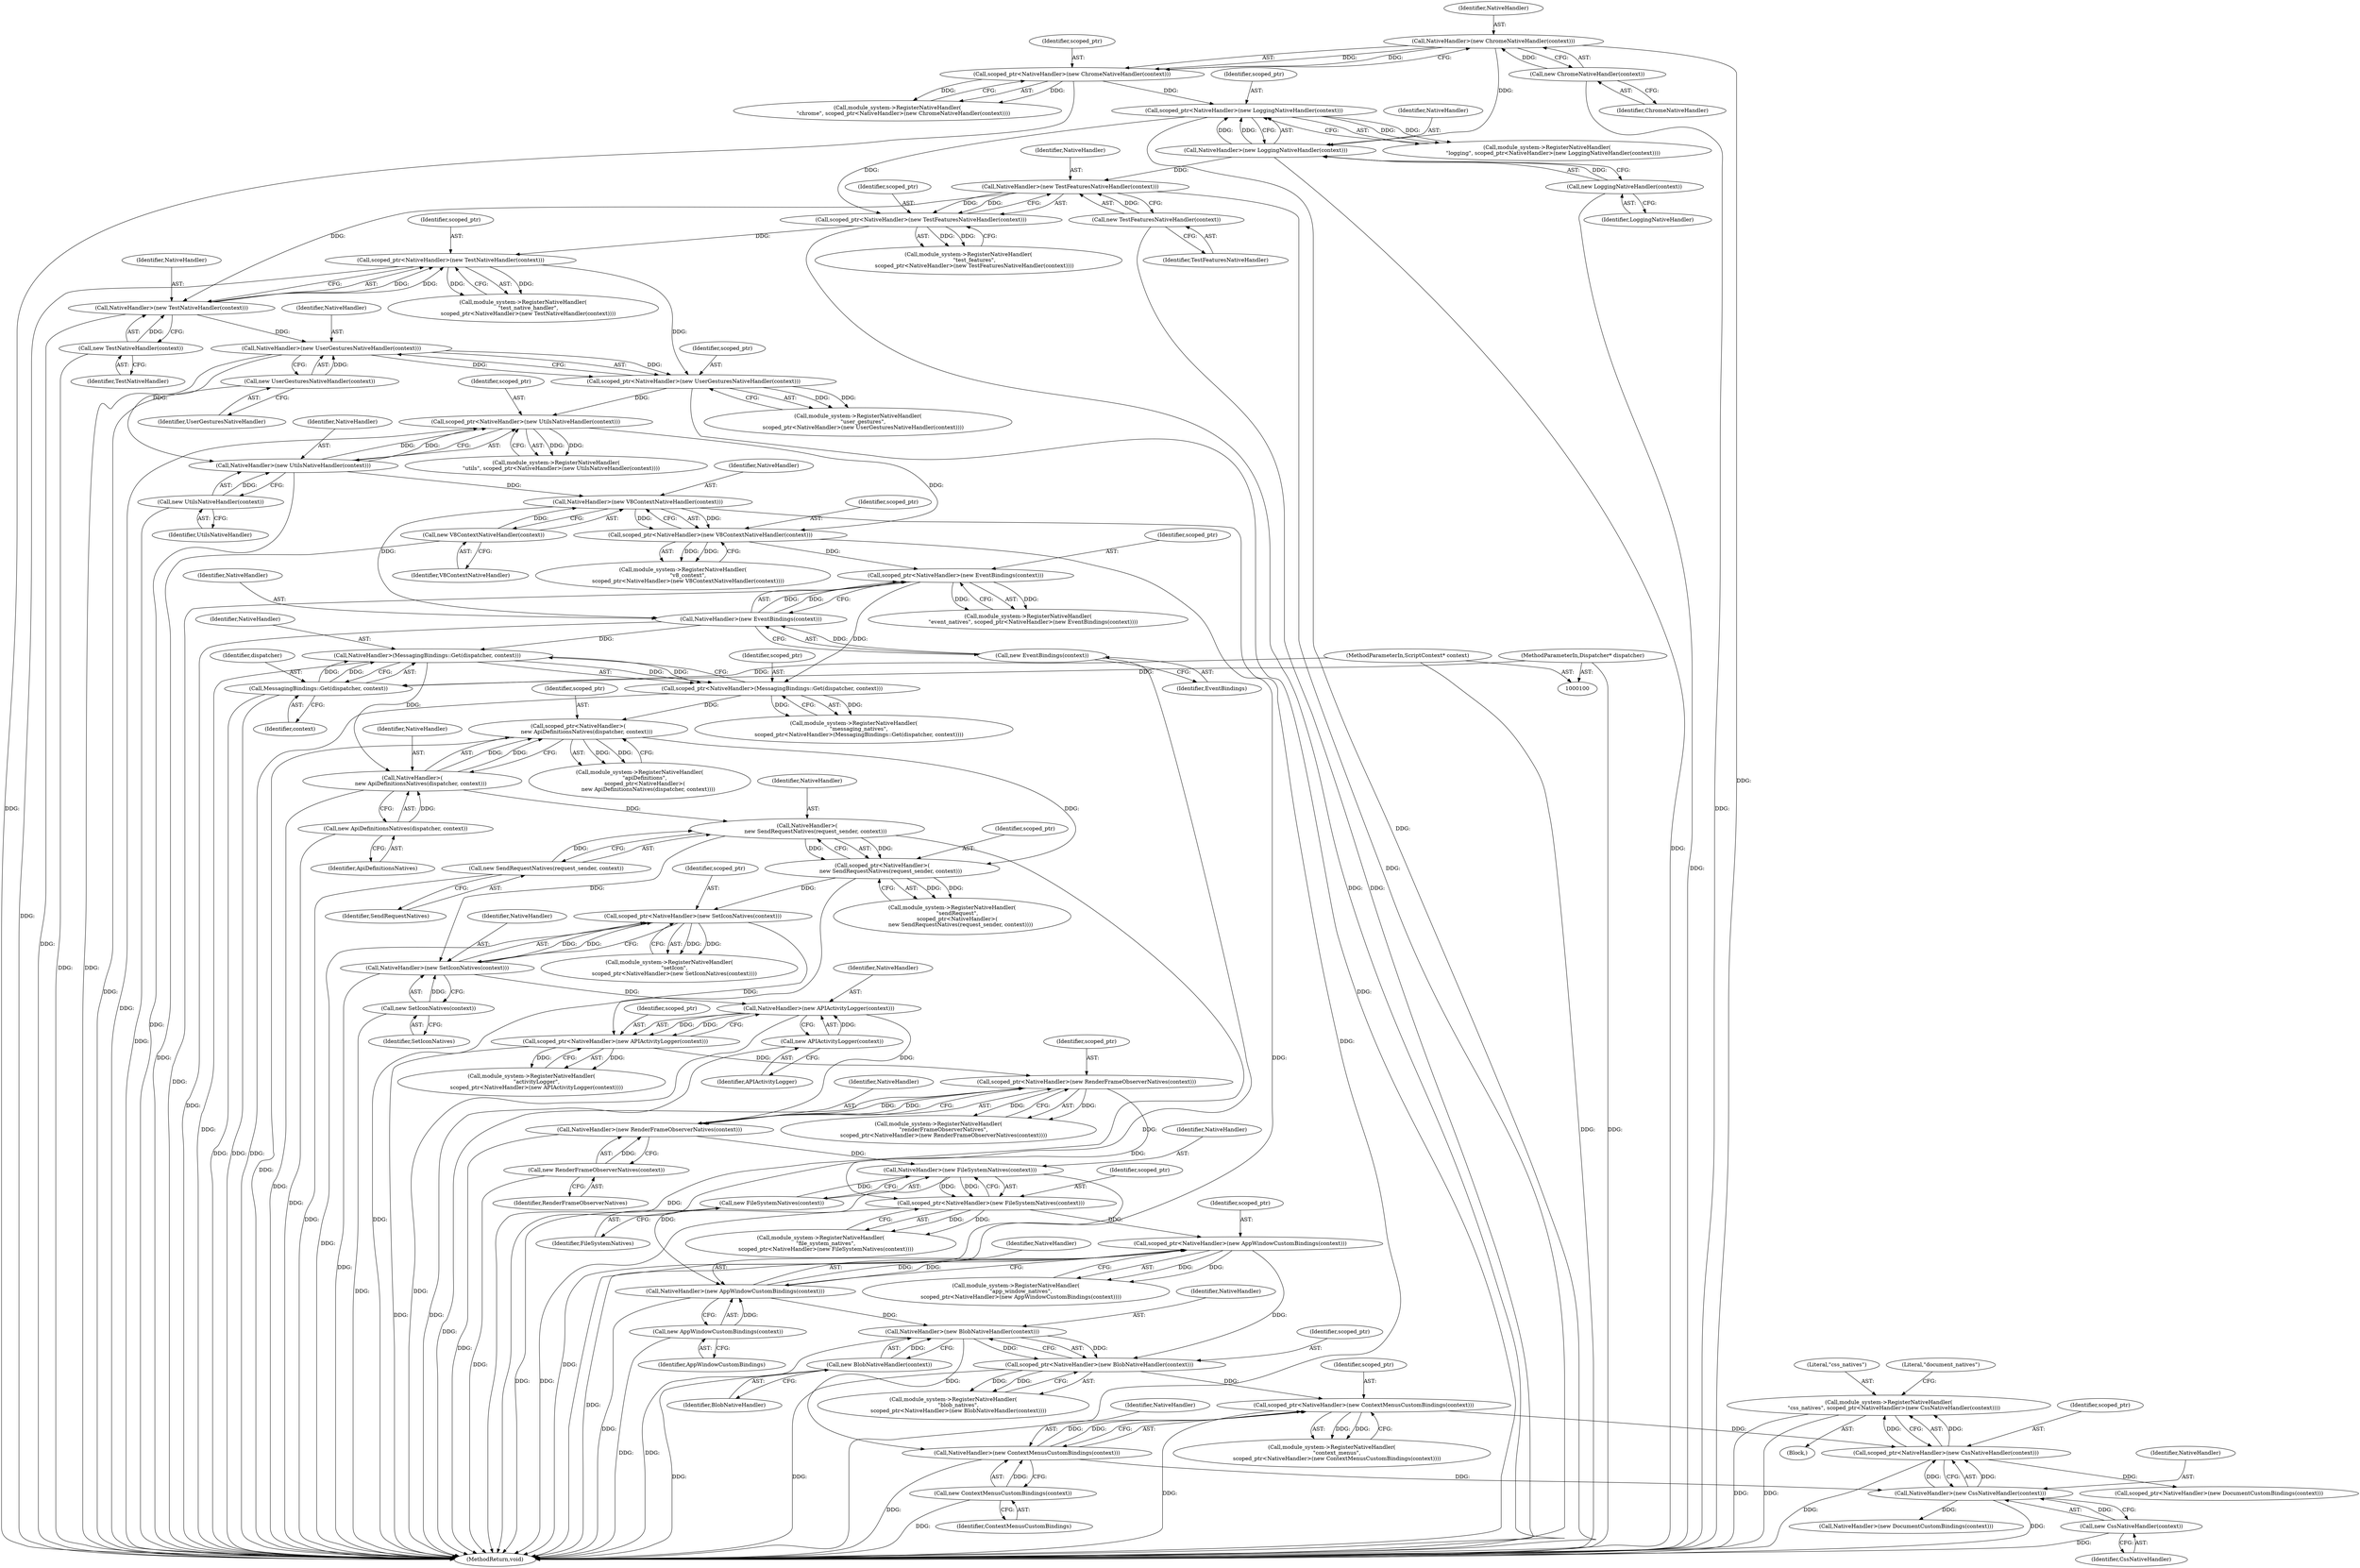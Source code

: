 digraph "0_Chrome_c0569cc04741cccf6548c2169fcc1609d958523f_3@API" {
"1000255" [label="(Call,module_system->RegisterNativeHandler(\n      \"css_natives\", scoped_ptr<NativeHandler>(new CssNativeHandler(context))))"];
"1000257" [label="(Call,scoped_ptr<NativeHandler>(new CssNativeHandler(context)))"];
"1000249" [label="(Call,scoped_ptr<NativeHandler>(new ContextMenusCustomBindings(context)))"];
"1000241" [label="(Call,scoped_ptr<NativeHandler>(new BlobNativeHandler(context)))"];
"1000233" [label="(Call,scoped_ptr<NativeHandler>(new AppWindowCustomBindings(context)))"];
"1000225" [label="(Call,scoped_ptr<NativeHandler>(new FileSystemNatives(context)))"];
"1000217" [label="(Call,scoped_ptr<NativeHandler>(new RenderFrameObserverNatives(context)))"];
"1000209" [label="(Call,scoped_ptr<NativeHandler>(new APIActivityLogger(context)))"];
"1000201" [label="(Call,scoped_ptr<NativeHandler>(new SetIconNatives(context)))"];
"1000193" [label="(Call,scoped_ptr<NativeHandler>(\n          new SendRequestNatives(request_sender, context)))"];
"1000185" [label="(Call,scoped_ptr<NativeHandler>(\n          new ApiDefinitionsNatives(dispatcher, context)))"];
"1000176" [label="(Call,scoped_ptr<NativeHandler>(MessagingBindings::Get(dispatcher, context)))"];
"1000168" [label="(Call,scoped_ptr<NativeHandler>(new EventBindings(context)))"];
"1000160" [label="(Call,scoped_ptr<NativeHandler>(new V8ContextNativeHandler(context)))"];
"1000152" [label="(Call,scoped_ptr<NativeHandler>(new UtilsNativeHandler(context)))"];
"1000144" [label="(Call,scoped_ptr<NativeHandler>(new UserGesturesNativeHandler(context)))"];
"1000136" [label="(Call,scoped_ptr<NativeHandler>(new TestNativeHandler(context)))"];
"1000128" [label="(Call,scoped_ptr<NativeHandler>(new TestFeaturesNativeHandler(context)))"];
"1000117" [label="(Call,scoped_ptr<NativeHandler>(new LoggingNativeHandler(context)))"];
"1000109" [label="(Call,scoped_ptr<NativeHandler>(new ChromeNativeHandler(context)))"];
"1000111" [label="(Call,NativeHandler>(new ChromeNativeHandler(context)))"];
"1000113" [label="(Call,new ChromeNativeHandler(context))"];
"1000119" [label="(Call,NativeHandler>(new LoggingNativeHandler(context)))"];
"1000121" [label="(Call,new LoggingNativeHandler(context))"];
"1000130" [label="(Call,NativeHandler>(new TestFeaturesNativeHandler(context)))"];
"1000132" [label="(Call,new TestFeaturesNativeHandler(context))"];
"1000138" [label="(Call,NativeHandler>(new TestNativeHandler(context)))"];
"1000140" [label="(Call,new TestNativeHandler(context))"];
"1000146" [label="(Call,NativeHandler>(new UserGesturesNativeHandler(context)))"];
"1000148" [label="(Call,new UserGesturesNativeHandler(context))"];
"1000154" [label="(Call,NativeHandler>(new UtilsNativeHandler(context)))"];
"1000156" [label="(Call,new UtilsNativeHandler(context))"];
"1000162" [label="(Call,NativeHandler>(new V8ContextNativeHandler(context)))"];
"1000164" [label="(Call,new V8ContextNativeHandler(context))"];
"1000170" [label="(Call,NativeHandler>(new EventBindings(context)))"];
"1000172" [label="(Call,new EventBindings(context))"];
"1000178" [label="(Call,NativeHandler>(MessagingBindings::Get(dispatcher, context)))"];
"1000180" [label="(Call,MessagingBindings::Get(dispatcher, context))"];
"1000103" [label="(MethodParameterIn,Dispatcher* dispatcher)"];
"1000102" [label="(MethodParameterIn,ScriptContext* context)"];
"1000187" [label="(Call,NativeHandler>(\n          new ApiDefinitionsNatives(dispatcher, context)))"];
"1000189" [label="(Call,new ApiDefinitionsNatives(dispatcher, context))"];
"1000195" [label="(Call,NativeHandler>(\n          new SendRequestNatives(request_sender, context)))"];
"1000197" [label="(Call,new SendRequestNatives(request_sender, context))"];
"1000203" [label="(Call,NativeHandler>(new SetIconNatives(context)))"];
"1000205" [label="(Call,new SetIconNatives(context))"];
"1000211" [label="(Call,NativeHandler>(new APIActivityLogger(context)))"];
"1000213" [label="(Call,new APIActivityLogger(context))"];
"1000219" [label="(Call,NativeHandler>(new RenderFrameObserverNatives(context)))"];
"1000221" [label="(Call,new RenderFrameObserverNatives(context))"];
"1000227" [label="(Call,NativeHandler>(new FileSystemNatives(context)))"];
"1000229" [label="(Call,new FileSystemNatives(context))"];
"1000235" [label="(Call,NativeHandler>(new AppWindowCustomBindings(context)))"];
"1000237" [label="(Call,new AppWindowCustomBindings(context))"];
"1000243" [label="(Call,NativeHandler>(new BlobNativeHandler(context)))"];
"1000245" [label="(Call,new BlobNativeHandler(context))"];
"1000251" [label="(Call,NativeHandler>(new ContextMenusCustomBindings(context)))"];
"1000253" [label="(Call,new ContextMenusCustomBindings(context))"];
"1000259" [label="(Call,NativeHandler>(new CssNativeHandler(context)))"];
"1000261" [label="(Call,new CssNativeHandler(context))"];
"1000177" [label="(Identifier,scoped_ptr)"];
"1000241" [label="(Call,scoped_ptr<NativeHandler>(new BlobNativeHandler(context)))"];
"1000243" [label="(Call,NativeHandler>(new BlobNativeHandler(context)))"];
"1000112" [label="(Identifier,NativeHandler)"];
"1000231" [label="(Call,module_system->RegisterNativeHandler(\n      \"app_window_natives\",\n      scoped_ptr<NativeHandler>(new AppWindowCustomBindings(context))))"];
"1000254" [label="(Identifier,ContextMenusCustomBindings)"];
"1000229" [label="(Call,new FileSystemNatives(context))"];
"1000114" [label="(Identifier,ChromeNativeHandler)"];
"1000170" [label="(Call,NativeHandler>(new EventBindings(context)))"];
"1000222" [label="(Identifier,RenderFrameObserverNatives)"];
"1000152" [label="(Call,scoped_ptr<NativeHandler>(new UtilsNativeHandler(context)))"];
"1000256" [label="(Literal,\"css_natives\")"];
"1000118" [label="(Identifier,scoped_ptr)"];
"1000147" [label="(Identifier,NativeHandler)"];
"1000163" [label="(Identifier,NativeHandler)"];
"1000207" [label="(Call,module_system->RegisterNativeHandler(\n      \"activityLogger\",\n      scoped_ptr<NativeHandler>(new APIActivityLogger(context))))"];
"1000249" [label="(Call,scoped_ptr<NativeHandler>(new ContextMenusCustomBindings(context)))"];
"1000262" [label="(Identifier,CssNativeHandler)"];
"1000225" [label="(Call,scoped_ptr<NativeHandler>(new FileSystemNatives(context)))"];
"1000133" [label="(Identifier,TestFeaturesNativeHandler)"];
"1000210" [label="(Identifier,scoped_ptr)"];
"1000171" [label="(Identifier,NativeHandler)"];
"1000178" [label="(Call,NativeHandler>(MessagingBindings::Get(dispatcher, context)))"];
"1000199" [label="(Call,module_system->RegisterNativeHandler(\n      \"setIcon\",\n      scoped_ptr<NativeHandler>(new SetIconNatives(context))))"];
"1000246" [label="(Identifier,BlobNativeHandler)"];
"1000137" [label="(Identifier,scoped_ptr)"];
"1000129" [label="(Identifier,scoped_ptr)"];
"1000149" [label="(Identifier,UserGesturesNativeHandler)"];
"1000212" [label="(Identifier,NativeHandler)"];
"1000188" [label="(Identifier,NativeHandler)"];
"1000161" [label="(Identifier,scoped_ptr)"];
"1000134" [label="(Call,module_system->RegisterNativeHandler(\n      \"test_native_handler\",\n      scoped_ptr<NativeHandler>(new TestNativeHandler(context))))"];
"1000157" [label="(Identifier,UtilsNativeHandler)"];
"1000228" [label="(Identifier,NativeHandler)"];
"1000132" [label="(Call,new TestFeaturesNativeHandler(context))"];
"1000259" [label="(Call,NativeHandler>(new CssNativeHandler(context)))"];
"1000234" [label="(Identifier,scoped_ptr)"];
"1000120" [label="(Identifier,NativeHandler)"];
"1000257" [label="(Call,scoped_ptr<NativeHandler>(new CssNativeHandler(context)))"];
"1000146" [label="(Call,NativeHandler>(new UserGesturesNativeHandler(context)))"];
"1000219" [label="(Call,NativeHandler>(new RenderFrameObserverNatives(context)))"];
"1000242" [label="(Identifier,scoped_ptr)"];
"1000176" [label="(Call,scoped_ptr<NativeHandler>(MessagingBindings::Get(dispatcher, context)))"];
"1000230" [label="(Identifier,FileSystemNatives)"];
"1000195" [label="(Call,NativeHandler>(\n          new SendRequestNatives(request_sender, context)))"];
"1000245" [label="(Call,new BlobNativeHandler(context))"];
"1000179" [label="(Identifier,NativeHandler)"];
"1000227" [label="(Call,NativeHandler>(new FileSystemNatives(context)))"];
"1000180" [label="(Call,MessagingBindings::Get(dispatcher, context))"];
"1000144" [label="(Call,scoped_ptr<NativeHandler>(new UserGesturesNativeHandler(context)))"];
"1000303" [label="(MethodReturn,void)"];
"1000173" [label="(Identifier,EventBindings)"];
"1000128" [label="(Call,scoped_ptr<NativeHandler>(new TestFeaturesNativeHandler(context)))"];
"1000107" [label="(Call,module_system->RegisterNativeHandler(\n       \"chrome\", scoped_ptr<NativeHandler>(new ChromeNativeHandler(context))))"];
"1000205" [label="(Call,new SetIconNatives(context))"];
"1000203" [label="(Call,NativeHandler>(new SetIconNatives(context)))"];
"1000226" [label="(Identifier,scoped_ptr)"];
"1000244" [label="(Identifier,NativeHandler)"];
"1000131" [label="(Identifier,NativeHandler)"];
"1000264" [label="(Literal,\"document_natives\")"];
"1000190" [label="(Identifier,ApiDefinitionsNatives)"];
"1000261" [label="(Call,new CssNativeHandler(context))"];
"1000138" [label="(Call,NativeHandler>(new TestNativeHandler(context)))"];
"1000162" [label="(Call,NativeHandler>(new V8ContextNativeHandler(context)))"];
"1000202" [label="(Identifier,scoped_ptr)"];
"1000130" [label="(Call,NativeHandler>(new TestFeaturesNativeHandler(context)))"];
"1000102" [label="(MethodParameterIn,ScriptContext* context)"];
"1000247" [label="(Call,module_system->RegisterNativeHandler(\n      \"context_menus\",\n      scoped_ptr<NativeHandler>(new ContextMenusCustomBindings(context))))"];
"1000238" [label="(Identifier,AppWindowCustomBindings)"];
"1000141" [label="(Identifier,TestNativeHandler)"];
"1000250" [label="(Identifier,scoped_ptr)"];
"1000117" [label="(Call,scoped_ptr<NativeHandler>(new LoggingNativeHandler(context)))"];
"1000172" [label="(Call,new EventBindings(context))"];
"1000191" [label="(Call,module_system->RegisterNativeHandler(\n      \"sendRequest\",\n      scoped_ptr<NativeHandler>(\n          new SendRequestNatives(request_sender, context))))"];
"1000106" [label="(Block,)"];
"1000140" [label="(Call,new TestNativeHandler(context))"];
"1000260" [label="(Identifier,NativeHandler)"];
"1000122" [label="(Identifier,LoggingNativeHandler)"];
"1000139" [label="(Identifier,NativeHandler)"];
"1000183" [label="(Call,module_system->RegisterNativeHandler(\n      \"apiDefinitions\",\n      scoped_ptr<NativeHandler>(\n          new ApiDefinitionsNatives(dispatcher, context))))"];
"1000251" [label="(Call,NativeHandler>(new ContextMenusCustomBindings(context)))"];
"1000174" [label="(Call,module_system->RegisterNativeHandler(\n      \"messaging_natives\",\n      scoped_ptr<NativeHandler>(MessagingBindings::Get(dispatcher, context))))"];
"1000126" [label="(Call,module_system->RegisterNativeHandler(\n       \"test_features\",\n       scoped_ptr<NativeHandler>(new TestFeaturesNativeHandler(context))))"];
"1000148" [label="(Call,new UserGesturesNativeHandler(context))"];
"1000233" [label="(Call,scoped_ptr<NativeHandler>(new AppWindowCustomBindings(context)))"];
"1000213" [label="(Call,new APIActivityLogger(context))"];
"1000158" [label="(Call,module_system->RegisterNativeHandler(\n      \"v8_context\",\n      scoped_ptr<NativeHandler>(new V8ContextNativeHandler(context))))"];
"1000198" [label="(Identifier,SendRequestNatives)"];
"1000154" [label="(Call,NativeHandler>(new UtilsNativeHandler(context)))"];
"1000186" [label="(Identifier,scoped_ptr)"];
"1000103" [label="(MethodParameterIn,Dispatcher* dispatcher)"];
"1000109" [label="(Call,scoped_ptr<NativeHandler>(new ChromeNativeHandler(context)))"];
"1000193" [label="(Call,scoped_ptr<NativeHandler>(\n          new SendRequestNatives(request_sender, context)))"];
"1000110" [label="(Identifier,scoped_ptr)"];
"1000215" [label="(Call,module_system->RegisterNativeHandler(\n      \"renderFrameObserverNatives\",\n      scoped_ptr<NativeHandler>(new RenderFrameObserverNatives(context))))"];
"1000267" [label="(Call,NativeHandler>(new DocumentCustomBindings(context)))"];
"1000153" [label="(Identifier,scoped_ptr)"];
"1000217" [label="(Call,scoped_ptr<NativeHandler>(new RenderFrameObserverNatives(context)))"];
"1000121" [label="(Call,new LoggingNativeHandler(context))"];
"1000185" [label="(Call,scoped_ptr<NativeHandler>(\n          new ApiDefinitionsNatives(dispatcher, context)))"];
"1000265" [label="(Call,scoped_ptr<NativeHandler>(new DocumentCustomBindings(context)))"];
"1000155" [label="(Identifier,NativeHandler)"];
"1000204" [label="(Identifier,NativeHandler)"];
"1000220" [label="(Identifier,NativeHandler)"];
"1000201" [label="(Call,scoped_ptr<NativeHandler>(new SetIconNatives(context)))"];
"1000239" [label="(Call,module_system->RegisterNativeHandler(\n      \"blob_natives\",\n      scoped_ptr<NativeHandler>(new BlobNativeHandler(context))))"];
"1000189" [label="(Call,new ApiDefinitionsNatives(dispatcher, context))"];
"1000168" [label="(Call,scoped_ptr<NativeHandler>(new EventBindings(context)))"];
"1000182" [label="(Identifier,context)"];
"1000258" [label="(Identifier,scoped_ptr)"];
"1000165" [label="(Identifier,V8ContextNativeHandler)"];
"1000197" [label="(Call,new SendRequestNatives(request_sender, context))"];
"1000164" [label="(Call,new V8ContextNativeHandler(context))"];
"1000223" [label="(Call,module_system->RegisterNativeHandler(\n      \"file_system_natives\",\n      scoped_ptr<NativeHandler>(new FileSystemNatives(context))))"];
"1000237" [label="(Call,new AppWindowCustomBindings(context))"];
"1000169" [label="(Identifier,scoped_ptr)"];
"1000113" [label="(Call,new ChromeNativeHandler(context))"];
"1000235" [label="(Call,NativeHandler>(new AppWindowCustomBindings(context)))"];
"1000194" [label="(Identifier,scoped_ptr)"];
"1000218" [label="(Identifier,scoped_ptr)"];
"1000166" [label="(Call,module_system->RegisterNativeHandler(\n      \"event_natives\", scoped_ptr<NativeHandler>(new EventBindings(context))))"];
"1000214" [label="(Identifier,APIActivityLogger)"];
"1000111" [label="(Call,NativeHandler>(new ChromeNativeHandler(context)))"];
"1000206" [label="(Identifier,SetIconNatives)"];
"1000160" [label="(Call,scoped_ptr<NativeHandler>(new V8ContextNativeHandler(context)))"];
"1000187" [label="(Call,NativeHandler>(\n          new ApiDefinitionsNatives(dispatcher, context)))"];
"1000252" [label="(Identifier,NativeHandler)"];
"1000221" [label="(Call,new RenderFrameObserverNatives(context))"];
"1000209" [label="(Call,scoped_ptr<NativeHandler>(new APIActivityLogger(context)))"];
"1000181" [label="(Identifier,dispatcher)"];
"1000150" [label="(Call,module_system->RegisterNativeHandler(\n      \"utils\", scoped_ptr<NativeHandler>(new UtilsNativeHandler(context))))"];
"1000136" [label="(Call,scoped_ptr<NativeHandler>(new TestNativeHandler(context)))"];
"1000253" [label="(Call,new ContextMenusCustomBindings(context))"];
"1000236" [label="(Identifier,NativeHandler)"];
"1000115" [label="(Call,module_system->RegisterNativeHandler(\n       \"logging\", scoped_ptr<NativeHandler>(new LoggingNativeHandler(context))))"];
"1000142" [label="(Call,module_system->RegisterNativeHandler(\n      \"user_gestures\",\n      scoped_ptr<NativeHandler>(new UserGesturesNativeHandler(context))))"];
"1000156" [label="(Call,new UtilsNativeHandler(context))"];
"1000196" [label="(Identifier,NativeHandler)"];
"1000255" [label="(Call,module_system->RegisterNativeHandler(\n      \"css_natives\", scoped_ptr<NativeHandler>(new CssNativeHandler(context))))"];
"1000119" [label="(Call,NativeHandler>(new LoggingNativeHandler(context)))"];
"1000211" [label="(Call,NativeHandler>(new APIActivityLogger(context)))"];
"1000145" [label="(Identifier,scoped_ptr)"];
"1000255" -> "1000106"  [label="AST: "];
"1000255" -> "1000257"  [label="CFG: "];
"1000256" -> "1000255"  [label="AST: "];
"1000257" -> "1000255"  [label="AST: "];
"1000264" -> "1000255"  [label="CFG: "];
"1000255" -> "1000303"  [label="DDG: "];
"1000255" -> "1000303"  [label="DDG: "];
"1000257" -> "1000255"  [label="DDG: "];
"1000257" -> "1000255"  [label="DDG: "];
"1000257" -> "1000259"  [label="CFG: "];
"1000258" -> "1000257"  [label="AST: "];
"1000259" -> "1000257"  [label="AST: "];
"1000257" -> "1000303"  [label="DDG: "];
"1000249" -> "1000257"  [label="DDG: "];
"1000259" -> "1000257"  [label="DDG: "];
"1000259" -> "1000257"  [label="DDG: "];
"1000257" -> "1000265"  [label="DDG: "];
"1000249" -> "1000247"  [label="AST: "];
"1000249" -> "1000251"  [label="CFG: "];
"1000250" -> "1000249"  [label="AST: "];
"1000251" -> "1000249"  [label="AST: "];
"1000247" -> "1000249"  [label="CFG: "];
"1000249" -> "1000303"  [label="DDG: "];
"1000249" -> "1000247"  [label="DDG: "];
"1000249" -> "1000247"  [label="DDG: "];
"1000241" -> "1000249"  [label="DDG: "];
"1000251" -> "1000249"  [label="DDG: "];
"1000251" -> "1000249"  [label="DDG: "];
"1000241" -> "1000239"  [label="AST: "];
"1000241" -> "1000243"  [label="CFG: "];
"1000242" -> "1000241"  [label="AST: "];
"1000243" -> "1000241"  [label="AST: "];
"1000239" -> "1000241"  [label="CFG: "];
"1000241" -> "1000303"  [label="DDG: "];
"1000241" -> "1000239"  [label="DDG: "];
"1000241" -> "1000239"  [label="DDG: "];
"1000233" -> "1000241"  [label="DDG: "];
"1000243" -> "1000241"  [label="DDG: "];
"1000243" -> "1000241"  [label="DDG: "];
"1000233" -> "1000231"  [label="AST: "];
"1000233" -> "1000235"  [label="CFG: "];
"1000234" -> "1000233"  [label="AST: "];
"1000235" -> "1000233"  [label="AST: "];
"1000231" -> "1000233"  [label="CFG: "];
"1000233" -> "1000303"  [label="DDG: "];
"1000233" -> "1000231"  [label="DDG: "];
"1000233" -> "1000231"  [label="DDG: "];
"1000225" -> "1000233"  [label="DDG: "];
"1000235" -> "1000233"  [label="DDG: "];
"1000235" -> "1000233"  [label="DDG: "];
"1000225" -> "1000223"  [label="AST: "];
"1000225" -> "1000227"  [label="CFG: "];
"1000226" -> "1000225"  [label="AST: "];
"1000227" -> "1000225"  [label="AST: "];
"1000223" -> "1000225"  [label="CFG: "];
"1000225" -> "1000303"  [label="DDG: "];
"1000225" -> "1000223"  [label="DDG: "];
"1000225" -> "1000223"  [label="DDG: "];
"1000217" -> "1000225"  [label="DDG: "];
"1000227" -> "1000225"  [label="DDG: "];
"1000227" -> "1000225"  [label="DDG: "];
"1000217" -> "1000215"  [label="AST: "];
"1000217" -> "1000219"  [label="CFG: "];
"1000218" -> "1000217"  [label="AST: "];
"1000219" -> "1000217"  [label="AST: "];
"1000215" -> "1000217"  [label="CFG: "];
"1000217" -> "1000303"  [label="DDG: "];
"1000217" -> "1000215"  [label="DDG: "];
"1000217" -> "1000215"  [label="DDG: "];
"1000209" -> "1000217"  [label="DDG: "];
"1000219" -> "1000217"  [label="DDG: "];
"1000219" -> "1000217"  [label="DDG: "];
"1000209" -> "1000207"  [label="AST: "];
"1000209" -> "1000211"  [label="CFG: "];
"1000210" -> "1000209"  [label="AST: "];
"1000211" -> "1000209"  [label="AST: "];
"1000207" -> "1000209"  [label="CFG: "];
"1000209" -> "1000303"  [label="DDG: "];
"1000209" -> "1000207"  [label="DDG: "];
"1000209" -> "1000207"  [label="DDG: "];
"1000201" -> "1000209"  [label="DDG: "];
"1000211" -> "1000209"  [label="DDG: "];
"1000211" -> "1000209"  [label="DDG: "];
"1000201" -> "1000199"  [label="AST: "];
"1000201" -> "1000203"  [label="CFG: "];
"1000202" -> "1000201"  [label="AST: "];
"1000203" -> "1000201"  [label="AST: "];
"1000199" -> "1000201"  [label="CFG: "];
"1000201" -> "1000303"  [label="DDG: "];
"1000201" -> "1000199"  [label="DDG: "];
"1000201" -> "1000199"  [label="DDG: "];
"1000193" -> "1000201"  [label="DDG: "];
"1000203" -> "1000201"  [label="DDG: "];
"1000203" -> "1000201"  [label="DDG: "];
"1000193" -> "1000191"  [label="AST: "];
"1000193" -> "1000195"  [label="CFG: "];
"1000194" -> "1000193"  [label="AST: "];
"1000195" -> "1000193"  [label="AST: "];
"1000191" -> "1000193"  [label="CFG: "];
"1000193" -> "1000303"  [label="DDG: "];
"1000193" -> "1000191"  [label="DDG: "];
"1000193" -> "1000191"  [label="DDG: "];
"1000185" -> "1000193"  [label="DDG: "];
"1000195" -> "1000193"  [label="DDG: "];
"1000195" -> "1000193"  [label="DDG: "];
"1000185" -> "1000183"  [label="AST: "];
"1000185" -> "1000187"  [label="CFG: "];
"1000186" -> "1000185"  [label="AST: "];
"1000187" -> "1000185"  [label="AST: "];
"1000183" -> "1000185"  [label="CFG: "];
"1000185" -> "1000303"  [label="DDG: "];
"1000185" -> "1000183"  [label="DDG: "];
"1000185" -> "1000183"  [label="DDG: "];
"1000176" -> "1000185"  [label="DDG: "];
"1000187" -> "1000185"  [label="DDG: "];
"1000187" -> "1000185"  [label="DDG: "];
"1000176" -> "1000174"  [label="AST: "];
"1000176" -> "1000178"  [label="CFG: "];
"1000177" -> "1000176"  [label="AST: "];
"1000178" -> "1000176"  [label="AST: "];
"1000174" -> "1000176"  [label="CFG: "];
"1000176" -> "1000303"  [label="DDG: "];
"1000176" -> "1000174"  [label="DDG: "];
"1000176" -> "1000174"  [label="DDG: "];
"1000168" -> "1000176"  [label="DDG: "];
"1000178" -> "1000176"  [label="DDG: "];
"1000178" -> "1000176"  [label="DDG: "];
"1000168" -> "1000166"  [label="AST: "];
"1000168" -> "1000170"  [label="CFG: "];
"1000169" -> "1000168"  [label="AST: "];
"1000170" -> "1000168"  [label="AST: "];
"1000166" -> "1000168"  [label="CFG: "];
"1000168" -> "1000303"  [label="DDG: "];
"1000168" -> "1000166"  [label="DDG: "];
"1000168" -> "1000166"  [label="DDG: "];
"1000160" -> "1000168"  [label="DDG: "];
"1000170" -> "1000168"  [label="DDG: "];
"1000170" -> "1000168"  [label="DDG: "];
"1000160" -> "1000158"  [label="AST: "];
"1000160" -> "1000162"  [label="CFG: "];
"1000161" -> "1000160"  [label="AST: "];
"1000162" -> "1000160"  [label="AST: "];
"1000158" -> "1000160"  [label="CFG: "];
"1000160" -> "1000303"  [label="DDG: "];
"1000160" -> "1000158"  [label="DDG: "];
"1000160" -> "1000158"  [label="DDG: "];
"1000152" -> "1000160"  [label="DDG: "];
"1000162" -> "1000160"  [label="DDG: "];
"1000162" -> "1000160"  [label="DDG: "];
"1000152" -> "1000150"  [label="AST: "];
"1000152" -> "1000154"  [label="CFG: "];
"1000153" -> "1000152"  [label="AST: "];
"1000154" -> "1000152"  [label="AST: "];
"1000150" -> "1000152"  [label="CFG: "];
"1000152" -> "1000303"  [label="DDG: "];
"1000152" -> "1000150"  [label="DDG: "];
"1000152" -> "1000150"  [label="DDG: "];
"1000144" -> "1000152"  [label="DDG: "];
"1000154" -> "1000152"  [label="DDG: "];
"1000154" -> "1000152"  [label="DDG: "];
"1000144" -> "1000142"  [label="AST: "];
"1000144" -> "1000146"  [label="CFG: "];
"1000145" -> "1000144"  [label="AST: "];
"1000146" -> "1000144"  [label="AST: "];
"1000142" -> "1000144"  [label="CFG: "];
"1000144" -> "1000303"  [label="DDG: "];
"1000144" -> "1000142"  [label="DDG: "];
"1000144" -> "1000142"  [label="DDG: "];
"1000136" -> "1000144"  [label="DDG: "];
"1000146" -> "1000144"  [label="DDG: "];
"1000146" -> "1000144"  [label="DDG: "];
"1000136" -> "1000134"  [label="AST: "];
"1000136" -> "1000138"  [label="CFG: "];
"1000137" -> "1000136"  [label="AST: "];
"1000138" -> "1000136"  [label="AST: "];
"1000134" -> "1000136"  [label="CFG: "];
"1000136" -> "1000303"  [label="DDG: "];
"1000136" -> "1000134"  [label="DDG: "];
"1000136" -> "1000134"  [label="DDG: "];
"1000128" -> "1000136"  [label="DDG: "];
"1000138" -> "1000136"  [label="DDG: "];
"1000138" -> "1000136"  [label="DDG: "];
"1000128" -> "1000126"  [label="AST: "];
"1000128" -> "1000130"  [label="CFG: "];
"1000129" -> "1000128"  [label="AST: "];
"1000130" -> "1000128"  [label="AST: "];
"1000126" -> "1000128"  [label="CFG: "];
"1000128" -> "1000303"  [label="DDG: "];
"1000128" -> "1000126"  [label="DDG: "];
"1000128" -> "1000126"  [label="DDG: "];
"1000117" -> "1000128"  [label="DDG: "];
"1000130" -> "1000128"  [label="DDG: "];
"1000130" -> "1000128"  [label="DDG: "];
"1000117" -> "1000115"  [label="AST: "];
"1000117" -> "1000119"  [label="CFG: "];
"1000118" -> "1000117"  [label="AST: "];
"1000119" -> "1000117"  [label="AST: "];
"1000115" -> "1000117"  [label="CFG: "];
"1000117" -> "1000303"  [label="DDG: "];
"1000117" -> "1000115"  [label="DDG: "];
"1000117" -> "1000115"  [label="DDG: "];
"1000109" -> "1000117"  [label="DDG: "];
"1000119" -> "1000117"  [label="DDG: "];
"1000119" -> "1000117"  [label="DDG: "];
"1000109" -> "1000107"  [label="AST: "];
"1000109" -> "1000111"  [label="CFG: "];
"1000110" -> "1000109"  [label="AST: "];
"1000111" -> "1000109"  [label="AST: "];
"1000107" -> "1000109"  [label="CFG: "];
"1000109" -> "1000303"  [label="DDG: "];
"1000109" -> "1000107"  [label="DDG: "];
"1000109" -> "1000107"  [label="DDG: "];
"1000111" -> "1000109"  [label="DDG: "];
"1000111" -> "1000109"  [label="DDG: "];
"1000111" -> "1000113"  [label="CFG: "];
"1000112" -> "1000111"  [label="AST: "];
"1000113" -> "1000111"  [label="AST: "];
"1000111" -> "1000303"  [label="DDG: "];
"1000113" -> "1000111"  [label="DDG: "];
"1000111" -> "1000119"  [label="DDG: "];
"1000113" -> "1000114"  [label="CFG: "];
"1000114" -> "1000113"  [label="AST: "];
"1000113" -> "1000303"  [label="DDG: "];
"1000119" -> "1000121"  [label="CFG: "];
"1000120" -> "1000119"  [label="AST: "];
"1000121" -> "1000119"  [label="AST: "];
"1000119" -> "1000303"  [label="DDG: "];
"1000121" -> "1000119"  [label="DDG: "];
"1000119" -> "1000130"  [label="DDG: "];
"1000121" -> "1000122"  [label="CFG: "];
"1000122" -> "1000121"  [label="AST: "];
"1000121" -> "1000303"  [label="DDG: "];
"1000130" -> "1000132"  [label="CFG: "];
"1000131" -> "1000130"  [label="AST: "];
"1000132" -> "1000130"  [label="AST: "];
"1000130" -> "1000303"  [label="DDG: "];
"1000132" -> "1000130"  [label="DDG: "];
"1000130" -> "1000138"  [label="DDG: "];
"1000132" -> "1000133"  [label="CFG: "];
"1000133" -> "1000132"  [label="AST: "];
"1000132" -> "1000303"  [label="DDG: "];
"1000138" -> "1000140"  [label="CFG: "];
"1000139" -> "1000138"  [label="AST: "];
"1000140" -> "1000138"  [label="AST: "];
"1000138" -> "1000303"  [label="DDG: "];
"1000140" -> "1000138"  [label="DDG: "];
"1000138" -> "1000146"  [label="DDG: "];
"1000140" -> "1000141"  [label="CFG: "];
"1000141" -> "1000140"  [label="AST: "];
"1000140" -> "1000303"  [label="DDG: "];
"1000146" -> "1000148"  [label="CFG: "];
"1000147" -> "1000146"  [label="AST: "];
"1000148" -> "1000146"  [label="AST: "];
"1000146" -> "1000303"  [label="DDG: "];
"1000148" -> "1000146"  [label="DDG: "];
"1000146" -> "1000154"  [label="DDG: "];
"1000148" -> "1000149"  [label="CFG: "];
"1000149" -> "1000148"  [label="AST: "];
"1000148" -> "1000303"  [label="DDG: "];
"1000154" -> "1000156"  [label="CFG: "];
"1000155" -> "1000154"  [label="AST: "];
"1000156" -> "1000154"  [label="AST: "];
"1000154" -> "1000303"  [label="DDG: "];
"1000156" -> "1000154"  [label="DDG: "];
"1000154" -> "1000162"  [label="DDG: "];
"1000156" -> "1000157"  [label="CFG: "];
"1000157" -> "1000156"  [label="AST: "];
"1000156" -> "1000303"  [label="DDG: "];
"1000162" -> "1000164"  [label="CFG: "];
"1000163" -> "1000162"  [label="AST: "];
"1000164" -> "1000162"  [label="AST: "];
"1000162" -> "1000303"  [label="DDG: "];
"1000164" -> "1000162"  [label="DDG: "];
"1000162" -> "1000170"  [label="DDG: "];
"1000164" -> "1000165"  [label="CFG: "];
"1000165" -> "1000164"  [label="AST: "];
"1000164" -> "1000303"  [label="DDG: "];
"1000170" -> "1000172"  [label="CFG: "];
"1000171" -> "1000170"  [label="AST: "];
"1000172" -> "1000170"  [label="AST: "];
"1000170" -> "1000303"  [label="DDG: "];
"1000172" -> "1000170"  [label="DDG: "];
"1000170" -> "1000178"  [label="DDG: "];
"1000172" -> "1000173"  [label="CFG: "];
"1000173" -> "1000172"  [label="AST: "];
"1000172" -> "1000303"  [label="DDG: "];
"1000178" -> "1000180"  [label="CFG: "];
"1000179" -> "1000178"  [label="AST: "];
"1000180" -> "1000178"  [label="AST: "];
"1000178" -> "1000303"  [label="DDG: "];
"1000180" -> "1000178"  [label="DDG: "];
"1000180" -> "1000178"  [label="DDG: "];
"1000178" -> "1000187"  [label="DDG: "];
"1000180" -> "1000182"  [label="CFG: "];
"1000181" -> "1000180"  [label="AST: "];
"1000182" -> "1000180"  [label="AST: "];
"1000180" -> "1000303"  [label="DDG: "];
"1000180" -> "1000303"  [label="DDG: "];
"1000103" -> "1000180"  [label="DDG: "];
"1000102" -> "1000180"  [label="DDG: "];
"1000103" -> "1000100"  [label="AST: "];
"1000103" -> "1000303"  [label="DDG: "];
"1000102" -> "1000100"  [label="AST: "];
"1000102" -> "1000303"  [label="DDG: "];
"1000187" -> "1000189"  [label="CFG: "];
"1000188" -> "1000187"  [label="AST: "];
"1000189" -> "1000187"  [label="AST: "];
"1000187" -> "1000303"  [label="DDG: "];
"1000189" -> "1000187"  [label="DDG: "];
"1000187" -> "1000195"  [label="DDG: "];
"1000189" -> "1000190"  [label="CFG: "];
"1000190" -> "1000189"  [label="AST: "];
"1000189" -> "1000303"  [label="DDG: "];
"1000195" -> "1000197"  [label="CFG: "];
"1000196" -> "1000195"  [label="AST: "];
"1000197" -> "1000195"  [label="AST: "];
"1000195" -> "1000303"  [label="DDG: "];
"1000197" -> "1000195"  [label="DDG: "];
"1000195" -> "1000203"  [label="DDG: "];
"1000197" -> "1000198"  [label="CFG: "];
"1000198" -> "1000197"  [label="AST: "];
"1000197" -> "1000303"  [label="DDG: "];
"1000203" -> "1000205"  [label="CFG: "];
"1000204" -> "1000203"  [label="AST: "];
"1000205" -> "1000203"  [label="AST: "];
"1000203" -> "1000303"  [label="DDG: "];
"1000205" -> "1000203"  [label="DDG: "];
"1000203" -> "1000211"  [label="DDG: "];
"1000205" -> "1000206"  [label="CFG: "];
"1000206" -> "1000205"  [label="AST: "];
"1000205" -> "1000303"  [label="DDG: "];
"1000211" -> "1000213"  [label="CFG: "];
"1000212" -> "1000211"  [label="AST: "];
"1000213" -> "1000211"  [label="AST: "];
"1000211" -> "1000303"  [label="DDG: "];
"1000213" -> "1000211"  [label="DDG: "];
"1000211" -> "1000219"  [label="DDG: "];
"1000213" -> "1000214"  [label="CFG: "];
"1000214" -> "1000213"  [label="AST: "];
"1000213" -> "1000303"  [label="DDG: "];
"1000219" -> "1000221"  [label="CFG: "];
"1000220" -> "1000219"  [label="AST: "];
"1000221" -> "1000219"  [label="AST: "];
"1000219" -> "1000303"  [label="DDG: "];
"1000221" -> "1000219"  [label="DDG: "];
"1000219" -> "1000227"  [label="DDG: "];
"1000221" -> "1000222"  [label="CFG: "];
"1000222" -> "1000221"  [label="AST: "];
"1000221" -> "1000303"  [label="DDG: "];
"1000227" -> "1000229"  [label="CFG: "];
"1000228" -> "1000227"  [label="AST: "];
"1000229" -> "1000227"  [label="AST: "];
"1000227" -> "1000303"  [label="DDG: "];
"1000229" -> "1000227"  [label="DDG: "];
"1000227" -> "1000235"  [label="DDG: "];
"1000229" -> "1000230"  [label="CFG: "];
"1000230" -> "1000229"  [label="AST: "];
"1000229" -> "1000303"  [label="DDG: "];
"1000235" -> "1000237"  [label="CFG: "];
"1000236" -> "1000235"  [label="AST: "];
"1000237" -> "1000235"  [label="AST: "];
"1000235" -> "1000303"  [label="DDG: "];
"1000237" -> "1000235"  [label="DDG: "];
"1000235" -> "1000243"  [label="DDG: "];
"1000237" -> "1000238"  [label="CFG: "];
"1000238" -> "1000237"  [label="AST: "];
"1000237" -> "1000303"  [label="DDG: "];
"1000243" -> "1000245"  [label="CFG: "];
"1000244" -> "1000243"  [label="AST: "];
"1000245" -> "1000243"  [label="AST: "];
"1000243" -> "1000303"  [label="DDG: "];
"1000245" -> "1000243"  [label="DDG: "];
"1000243" -> "1000251"  [label="DDG: "];
"1000245" -> "1000246"  [label="CFG: "];
"1000246" -> "1000245"  [label="AST: "];
"1000245" -> "1000303"  [label="DDG: "];
"1000251" -> "1000253"  [label="CFG: "];
"1000252" -> "1000251"  [label="AST: "];
"1000253" -> "1000251"  [label="AST: "];
"1000251" -> "1000303"  [label="DDG: "];
"1000253" -> "1000251"  [label="DDG: "];
"1000251" -> "1000259"  [label="DDG: "];
"1000253" -> "1000254"  [label="CFG: "];
"1000254" -> "1000253"  [label="AST: "];
"1000253" -> "1000303"  [label="DDG: "];
"1000259" -> "1000261"  [label="CFG: "];
"1000260" -> "1000259"  [label="AST: "];
"1000261" -> "1000259"  [label="AST: "];
"1000259" -> "1000303"  [label="DDG: "];
"1000261" -> "1000259"  [label="DDG: "];
"1000259" -> "1000267"  [label="DDG: "];
"1000261" -> "1000262"  [label="CFG: "];
"1000262" -> "1000261"  [label="AST: "];
"1000261" -> "1000303"  [label="DDG: "];
}

